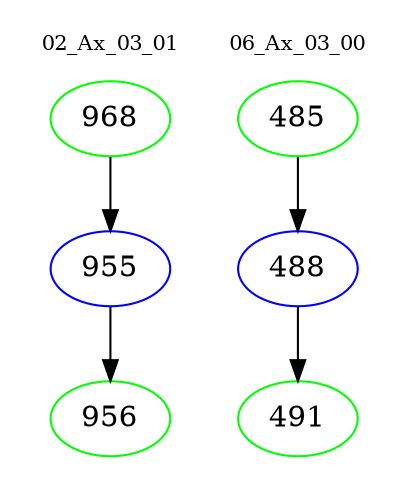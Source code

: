 digraph{
subgraph cluster_0 {
color = white
label = "02_Ax_03_01";
fontsize=10;
T0_968 [label="968", color="green"]
T0_968 -> T0_955 [color="black"]
T0_955 [label="955", color="blue"]
T0_955 -> T0_956 [color="black"]
T0_956 [label="956", color="green"]
}
subgraph cluster_1 {
color = white
label = "06_Ax_03_00";
fontsize=10;
T1_485 [label="485", color="green"]
T1_485 -> T1_488 [color="black"]
T1_488 [label="488", color="blue"]
T1_488 -> T1_491 [color="black"]
T1_491 [label="491", color="green"]
}
}
